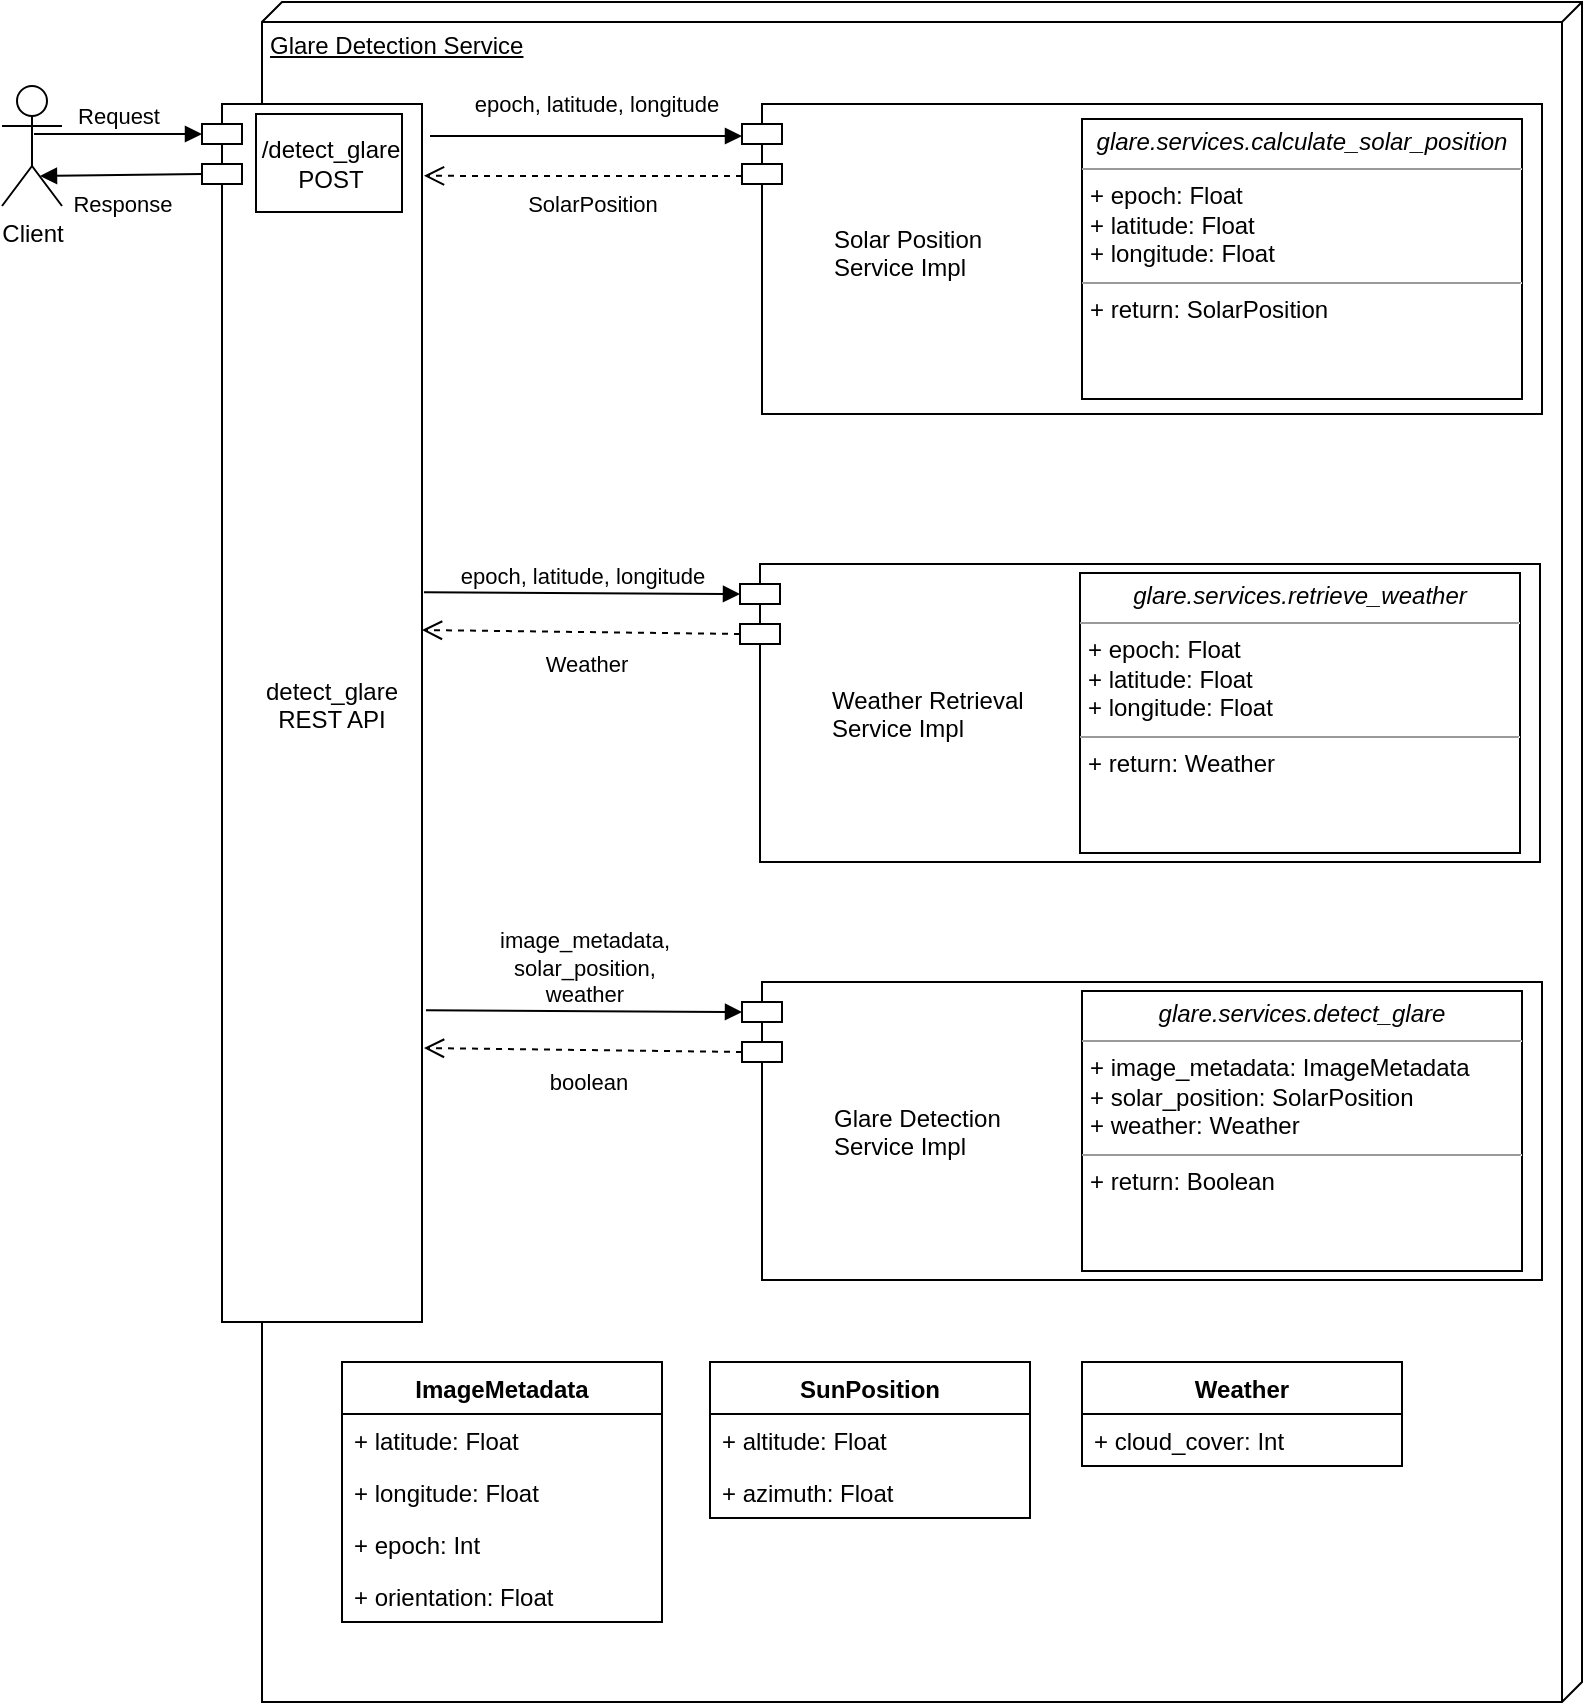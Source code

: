 <mxfile version="14.1.9" type="github">
  <diagram id="C5RBs43oDa-KdzZeNtuy" name="Page-1">
    <mxGraphModel dx="1113" dy="694" grid="1" gridSize="10" guides="1" tooltips="1" connect="1" arrows="1" fold="1" page="1" pageScale="1" pageWidth="827" pageHeight="1169" math="0" shadow="0">
      <root>
        <mxCell id="WIyWlLk6GJQsqaUBKTNV-0" />
        <mxCell id="WIyWlLk6GJQsqaUBKTNV-1" parent="WIyWlLk6GJQsqaUBKTNV-0" />
        <mxCell id="LEbugSoTyeR6-p7tngCZ-11" value="Glare Detection Service&lt;br&gt;" style="verticalAlign=top;align=left;spacingTop=8;spacingLeft=2;spacingRight=12;shape=cube;size=10;direction=south;fontStyle=4;html=1;" parent="WIyWlLk6GJQsqaUBKTNV-1" vertex="1">
          <mxGeometry x="150" y="270" width="660" height="850" as="geometry" />
        </mxCell>
        <mxCell id="LEbugSoTyeR6-p7tngCZ-12" value="&#xa;&#xa;&#xa;&#xa;&#xa;&#xa;&#xa;&#xa;&#xa;&#xa;&#xa;&#xa;&#xa;&#xa;&#xa;&#xa;&#xa;&#xa;&#xa;&#xa;detect_glare&#xa;REST API" style="shape=module;align=left;spacingLeft=20;align=center;verticalAlign=top;" parent="WIyWlLk6GJQsqaUBKTNV-1" vertex="1">
          <mxGeometry x="120" y="321" width="110" height="609" as="geometry" />
        </mxCell>
        <mxCell id="LEbugSoTyeR6-p7tngCZ-14" value="image_metadata,&lt;br&gt;solar_position,&lt;br&gt;weather" style="html=1;verticalAlign=bottom;endArrow=block;entryX=0;entryY=0;entryDx=0;entryDy=15;entryPerimeter=0;exitX=1.018;exitY=0.585;exitDx=0;exitDy=0;exitPerimeter=0;" parent="WIyWlLk6GJQsqaUBKTNV-1" edge="1">
          <mxGeometry relative="1" as="geometry">
            <mxPoint x="231.98" y="774.125" as="sourcePoint" />
            <mxPoint x="390" y="775" as="targetPoint" />
          </mxGeometry>
        </mxCell>
        <mxCell id="LEbugSoTyeR6-p7tngCZ-15" value="SolarPosition" style="html=1;verticalAlign=bottom;endArrow=open;dashed=1;endSize=8;exitX=0.1;exitY=0.719;exitDx=0;exitDy=0;exitPerimeter=0;entryX=1.009;entryY=0.059;entryDx=0;entryDy=0;entryPerimeter=0;" parent="WIyWlLk6GJQsqaUBKTNV-1" target="LEbugSoTyeR6-p7tngCZ-12" edge="1">
          <mxGeometry x="-0.059" y="23" relative="1" as="geometry">
            <mxPoint x="241.5" y="356.089" as="targetPoint" />
            <mxPoint x="390" y="357.02" as="sourcePoint" />
            <mxPoint as="offset" />
          </mxGeometry>
        </mxCell>
        <mxCell id="LEbugSoTyeR6-p7tngCZ-32" value="" style="shape=module;align=left;spacingLeft=20;align=center;verticalAlign=top;direction=east;" parent="WIyWlLk6GJQsqaUBKTNV-1" vertex="1">
          <mxGeometry x="390" y="321" width="400" height="155" as="geometry" />
        </mxCell>
        <mxCell id="LEbugSoTyeR6-p7tngCZ-34" value="Solar Position&#xa;Service Impl" style="text;strokeColor=none;fillColor=none;align=left;verticalAlign=top;spacingLeft=4;spacingRight=4;overflow=hidden;rotatable=0;points=[[0,0.5],[1,0.5]];portConstraint=eastwest;" parent="WIyWlLk6GJQsqaUBKTNV-1" vertex="1">
          <mxGeometry x="430" y="375" width="100" as="geometry" />
        </mxCell>
        <mxCell id="LEbugSoTyeR6-p7tngCZ-42" value="" style="shape=module;align=left;spacingLeft=20;align=center;verticalAlign=top;direction=east;" parent="WIyWlLk6GJQsqaUBKTNV-1" vertex="1">
          <mxGeometry x="390" y="760" width="400" height="149" as="geometry" />
        </mxCell>
        <mxCell id="LEbugSoTyeR6-p7tngCZ-43" value="Glare Detection&#xa;Service Impl" style="text;strokeColor=none;fillColor=none;align=left;verticalAlign=top;spacingLeft=4;spacingRight=4;overflow=hidden;rotatable=0;points=[[0,0.5],[1,0.5]];portConstraint=eastwest;" parent="WIyWlLk6GJQsqaUBKTNV-1" vertex="1">
          <mxGeometry x="430" y="814.5" width="100" height="40" as="geometry" />
        </mxCell>
        <mxCell id="LEbugSoTyeR6-p7tngCZ-44" value="epoch, latitude, longitude" style="html=1;verticalAlign=bottom;endArrow=block;entryX=0;entryY=0;entryDx=0;entryDy=15;entryPerimeter=0;" parent="WIyWlLk6GJQsqaUBKTNV-1" edge="1">
          <mxGeometry x="0.067" y="7" relative="1" as="geometry">
            <mxPoint x="234" y="337" as="sourcePoint" />
            <mxPoint x="390" y="337.0" as="targetPoint" />
            <mxPoint as="offset" />
          </mxGeometry>
        </mxCell>
        <mxCell id="LEbugSoTyeR6-p7tngCZ-45" value="boolean" style="html=1;verticalAlign=bottom;endArrow=open;dashed=1;endSize=8;exitX=0;exitY=0;exitDx=0;exitDy=35;exitPerimeter=0;" parent="WIyWlLk6GJQsqaUBKTNV-1" source="LEbugSoTyeR6-p7tngCZ-42" edge="1">
          <mxGeometry x="-0.05" y="25" relative="1" as="geometry">
            <mxPoint x="231" y="793" as="targetPoint" />
            <mxPoint x="400" y="688.02" as="sourcePoint" />
            <mxPoint x="-1" as="offset" />
          </mxGeometry>
        </mxCell>
        <mxCell id="LEbugSoTyeR6-p7tngCZ-50" value="&lt;p style=&quot;margin: 0px ; margin-top: 4px ; text-align: center&quot;&gt;&lt;i&gt;glare.services.calculate_solar_position&lt;/i&gt;&lt;/p&gt;&lt;hr size=&quot;1&quot;&gt;&lt;p style=&quot;margin: 0px ; margin-left: 4px&quot;&gt;+ epoch: Float&lt;br&gt;+ latitude: Float&lt;/p&gt;&lt;p style=&quot;margin: 0px ; margin-left: 4px&quot;&gt;+ longitude: Float&lt;/p&gt;&lt;hr size=&quot;1&quot;&gt;&lt;p style=&quot;margin: 0px ; margin-left: 4px&quot;&gt;+ return: SolarPosition&lt;/p&gt;" style="verticalAlign=top;align=left;overflow=fill;fontSize=12;fontFamily=Helvetica;html=1;" parent="WIyWlLk6GJQsqaUBKTNV-1" vertex="1">
          <mxGeometry x="560" y="328.5" width="220" height="140" as="geometry" />
        </mxCell>
        <mxCell id="LEbugSoTyeR6-p7tngCZ-51" value="&lt;p style=&quot;margin: 0px ; margin-top: 4px ; text-align: center&quot;&gt;&lt;i&gt;glare.services.detect_glare&lt;/i&gt;&lt;/p&gt;&lt;hr size=&quot;1&quot;&gt;&lt;p style=&quot;margin: 0px ; margin-left: 4px&quot;&gt;+ image_metadata: ImageMetadata&lt;br&gt;+ solar_position: SolarPosition&lt;/p&gt;&lt;p style=&quot;margin: 0px ; margin-left: 4px&quot;&gt;+ weather: Weather&lt;/p&gt;&lt;hr size=&quot;1&quot;&gt;&lt;p style=&quot;margin: 0px ; margin-left: 4px&quot;&gt;+ return: Boolean&lt;/p&gt;" style="verticalAlign=top;align=left;overflow=fill;fontSize=12;fontFamily=Helvetica;html=1;" parent="WIyWlLk6GJQsqaUBKTNV-1" vertex="1">
          <mxGeometry x="560" y="764.5" width="220" height="140" as="geometry" />
        </mxCell>
        <mxCell id="LEbugSoTyeR6-p7tngCZ-56" value="/detect_glare&lt;br&gt;POST" style="html=1;" parent="WIyWlLk6GJQsqaUBKTNV-1" vertex="1">
          <mxGeometry x="147" y="326" width="73" height="49" as="geometry" />
        </mxCell>
        <mxCell id="LEbugSoTyeR6-p7tngCZ-57" value="Client" style="shape=umlActor;verticalLabelPosition=bottom;verticalAlign=top;html=1;" parent="WIyWlLk6GJQsqaUBKTNV-1" vertex="1">
          <mxGeometry x="20" y="312" width="30" height="60" as="geometry" />
        </mxCell>
        <mxCell id="LEbugSoTyeR6-p7tngCZ-58" value="Request" style="html=1;verticalAlign=bottom;endArrow=block;exitX=0.533;exitY=0.4;exitDx=0;exitDy=0;exitPerimeter=0;entryX=0;entryY=0;entryDx=0;entryDy=15;entryPerimeter=0;" parent="WIyWlLk6GJQsqaUBKTNV-1" source="LEbugSoTyeR6-p7tngCZ-57" target="LEbugSoTyeR6-p7tngCZ-12" edge="1">
          <mxGeometry width="80" relative="1" as="geometry">
            <mxPoint x="50" y="340" as="sourcePoint" />
            <mxPoint x="130" y="340" as="targetPoint" />
          </mxGeometry>
        </mxCell>
        <mxCell id="LEbugSoTyeR6-p7tngCZ-59" value="Response" style="html=1;verticalAlign=bottom;endArrow=block;exitX=0;exitY=0;exitDx=0;exitDy=35;exitPerimeter=0;entryX=0.633;entryY=0.75;entryDx=0;entryDy=0;entryPerimeter=0;" parent="WIyWlLk6GJQsqaUBKTNV-1" source="LEbugSoTyeR6-p7tngCZ-12" target="LEbugSoTyeR6-p7tngCZ-57" edge="1">
          <mxGeometry x="-0.005" y="24" width="80" relative="1" as="geometry">
            <mxPoint x="45.99" y="346" as="sourcePoint" />
            <mxPoint x="130" y="346" as="targetPoint" />
            <mxPoint as="offset" />
          </mxGeometry>
        </mxCell>
        <mxCell id="LEbugSoTyeR6-p7tngCZ-1" value="ImageMetadata&#xa;" style="swimlane;fontStyle=1;align=center;verticalAlign=top;childLayout=stackLayout;horizontal=1;startSize=26;horizontalStack=0;resizeParent=1;resizeParentMax=0;resizeLast=0;collapsible=1;marginBottom=0;" parent="WIyWlLk6GJQsqaUBKTNV-1" vertex="1">
          <mxGeometry x="190" y="950" width="160" height="130" as="geometry">
            <mxRectangle x="70" y="30" width="120" height="26" as="alternateBounds" />
          </mxGeometry>
        </mxCell>
        <mxCell id="LEbugSoTyeR6-p7tngCZ-2" value="+ latitude: Float" style="text;strokeColor=none;fillColor=none;align=left;verticalAlign=top;spacingLeft=4;spacingRight=4;overflow=hidden;rotatable=0;points=[[0,0.5],[1,0.5]];portConstraint=eastwest;" parent="LEbugSoTyeR6-p7tngCZ-1" vertex="1">
          <mxGeometry y="26" width="160" height="26" as="geometry" />
        </mxCell>
        <mxCell id="LEbugSoTyeR6-p7tngCZ-7" value="+ longitude: Float" style="text;strokeColor=none;fillColor=none;align=left;verticalAlign=top;spacingLeft=4;spacingRight=4;overflow=hidden;rotatable=0;points=[[0,0.5],[1,0.5]];portConstraint=eastwest;" parent="LEbugSoTyeR6-p7tngCZ-1" vertex="1">
          <mxGeometry y="52" width="160" height="26" as="geometry" />
        </mxCell>
        <mxCell id="LEbugSoTyeR6-p7tngCZ-8" value="+ epoch: Int" style="text;strokeColor=none;fillColor=none;align=left;verticalAlign=top;spacingLeft=4;spacingRight=4;overflow=hidden;rotatable=0;points=[[0,0.5],[1,0.5]];portConstraint=eastwest;" parent="LEbugSoTyeR6-p7tngCZ-1" vertex="1">
          <mxGeometry y="78" width="160" height="26" as="geometry" />
        </mxCell>
        <mxCell id="LEbugSoTyeR6-p7tngCZ-10" value="+ orientation: Float" style="text;strokeColor=none;fillColor=none;align=left;verticalAlign=top;spacingLeft=4;spacingRight=4;overflow=hidden;rotatable=0;points=[[0,0.5],[1,0.5]];portConstraint=eastwest;" parent="LEbugSoTyeR6-p7tngCZ-1" vertex="1">
          <mxGeometry y="104" width="160" height="26" as="geometry" />
        </mxCell>
        <mxCell id="LEbugSoTyeR6-p7tngCZ-36" value="SunPosition" style="swimlane;fontStyle=1;align=center;verticalAlign=top;childLayout=stackLayout;horizontal=1;startSize=26;horizontalStack=0;resizeParent=1;resizeParentMax=0;resizeLast=0;collapsible=1;marginBottom=0;" parent="WIyWlLk6GJQsqaUBKTNV-1" vertex="1">
          <mxGeometry x="374" y="950" width="160" height="78" as="geometry">
            <mxRectangle x="70" y="30" width="120" height="26" as="alternateBounds" />
          </mxGeometry>
        </mxCell>
        <mxCell id="LEbugSoTyeR6-p7tngCZ-37" value="+ altitude: Float" style="text;strokeColor=none;fillColor=none;align=left;verticalAlign=top;spacingLeft=4;spacingRight=4;overflow=hidden;rotatable=0;points=[[0,0.5],[1,0.5]];portConstraint=eastwest;" parent="LEbugSoTyeR6-p7tngCZ-36" vertex="1">
          <mxGeometry y="26" width="160" height="26" as="geometry" />
        </mxCell>
        <mxCell id="LEbugSoTyeR6-p7tngCZ-38" value="+ azimuth: Float" style="text;strokeColor=none;fillColor=none;align=left;verticalAlign=top;spacingLeft=4;spacingRight=4;overflow=hidden;rotatable=0;points=[[0,0.5],[1,0.5]];portConstraint=eastwest;" parent="LEbugSoTyeR6-p7tngCZ-36" vertex="1">
          <mxGeometry y="52" width="160" height="26" as="geometry" />
        </mxCell>
        <mxCell id="f6CZv3FJ5BlUzg3dX9uO-0" value="epoch, latitude, longitude" style="html=1;verticalAlign=bottom;endArrow=block;entryX=0;entryY=0;entryDx=0;entryDy=15;entryPerimeter=0;exitX=1.018;exitY=0.585;exitDx=0;exitDy=0;exitPerimeter=0;" parent="WIyWlLk6GJQsqaUBKTNV-1" edge="1">
          <mxGeometry relative="1" as="geometry">
            <mxPoint x="230.98" y="565.125" as="sourcePoint" />
            <mxPoint x="389" y="566" as="targetPoint" />
          </mxGeometry>
        </mxCell>
        <mxCell id="f6CZv3FJ5BlUzg3dX9uO-1" value="" style="shape=module;align=left;spacingLeft=20;align=center;verticalAlign=top;direction=east;" parent="WIyWlLk6GJQsqaUBKTNV-1" vertex="1">
          <mxGeometry x="389" y="551" width="400" height="149" as="geometry" />
        </mxCell>
        <mxCell id="f6CZv3FJ5BlUzg3dX9uO-2" value="Weather Retrieval&#xa;Service Impl" style="text;strokeColor=none;fillColor=none;align=left;verticalAlign=top;spacingLeft=4;spacingRight=4;overflow=hidden;rotatable=0;points=[[0,0.5],[1,0.5]];portConstraint=eastwest;" parent="WIyWlLk6GJQsqaUBKTNV-1" vertex="1">
          <mxGeometry x="429" y="605.5" width="111" height="40" as="geometry" />
        </mxCell>
        <mxCell id="f6CZv3FJ5BlUzg3dX9uO-3" value="Weather" style="html=1;verticalAlign=bottom;endArrow=open;dashed=1;endSize=8;exitX=0;exitY=0;exitDx=0;exitDy=35;exitPerimeter=0;" parent="WIyWlLk6GJQsqaUBKTNV-1" source="f6CZv3FJ5BlUzg3dX9uO-1" edge="1">
          <mxGeometry x="-0.05" y="25" relative="1" as="geometry">
            <mxPoint x="230" y="584" as="targetPoint" />
            <mxPoint x="399" y="479.02" as="sourcePoint" />
            <mxPoint x="-1" as="offset" />
          </mxGeometry>
        </mxCell>
        <mxCell id="f6CZv3FJ5BlUzg3dX9uO-4" value="&lt;p style=&quot;margin: 0px ; margin-top: 4px ; text-align: center&quot;&gt;&lt;i&gt;glare.services.retrieve_weather&lt;/i&gt;&lt;/p&gt;&lt;hr size=&quot;1&quot;&gt;&lt;p style=&quot;margin: 0px 0px 0px 4px&quot;&gt;+ epoch: Float&lt;br&gt;+ latitude: Float&lt;/p&gt;&lt;p style=&quot;margin: 0px 0px 0px 4px&quot;&gt;+ longitude: Float&lt;/p&gt;&lt;hr size=&quot;1&quot;&gt;&lt;p style=&quot;margin: 0px ; margin-left: 4px&quot;&gt;+ return: Weather&lt;/p&gt;" style="verticalAlign=top;align=left;overflow=fill;fontSize=12;fontFamily=Helvetica;html=1;" parent="WIyWlLk6GJQsqaUBKTNV-1" vertex="1">
          <mxGeometry x="559" y="555.5" width="220" height="140" as="geometry" />
        </mxCell>
        <mxCell id="-X42NPCipUGgxEE4sbo9-0" value="Weather" style="swimlane;fontStyle=1;align=center;verticalAlign=top;childLayout=stackLayout;horizontal=1;startSize=26;horizontalStack=0;resizeParent=1;resizeParentMax=0;resizeLast=0;collapsible=1;marginBottom=0;" vertex="1" parent="WIyWlLk6GJQsqaUBKTNV-1">
          <mxGeometry x="560" y="950" width="160" height="52" as="geometry">
            <mxRectangle x="70" y="30" width="120" height="26" as="alternateBounds" />
          </mxGeometry>
        </mxCell>
        <mxCell id="-X42NPCipUGgxEE4sbo9-1" value="+ cloud_cover: Int" style="text;strokeColor=none;fillColor=none;align=left;verticalAlign=top;spacingLeft=4;spacingRight=4;overflow=hidden;rotatable=0;points=[[0,0.5],[1,0.5]];portConstraint=eastwest;" vertex="1" parent="-X42NPCipUGgxEE4sbo9-0">
          <mxGeometry y="26" width="160" height="26" as="geometry" />
        </mxCell>
      </root>
    </mxGraphModel>
  </diagram>
</mxfile>
